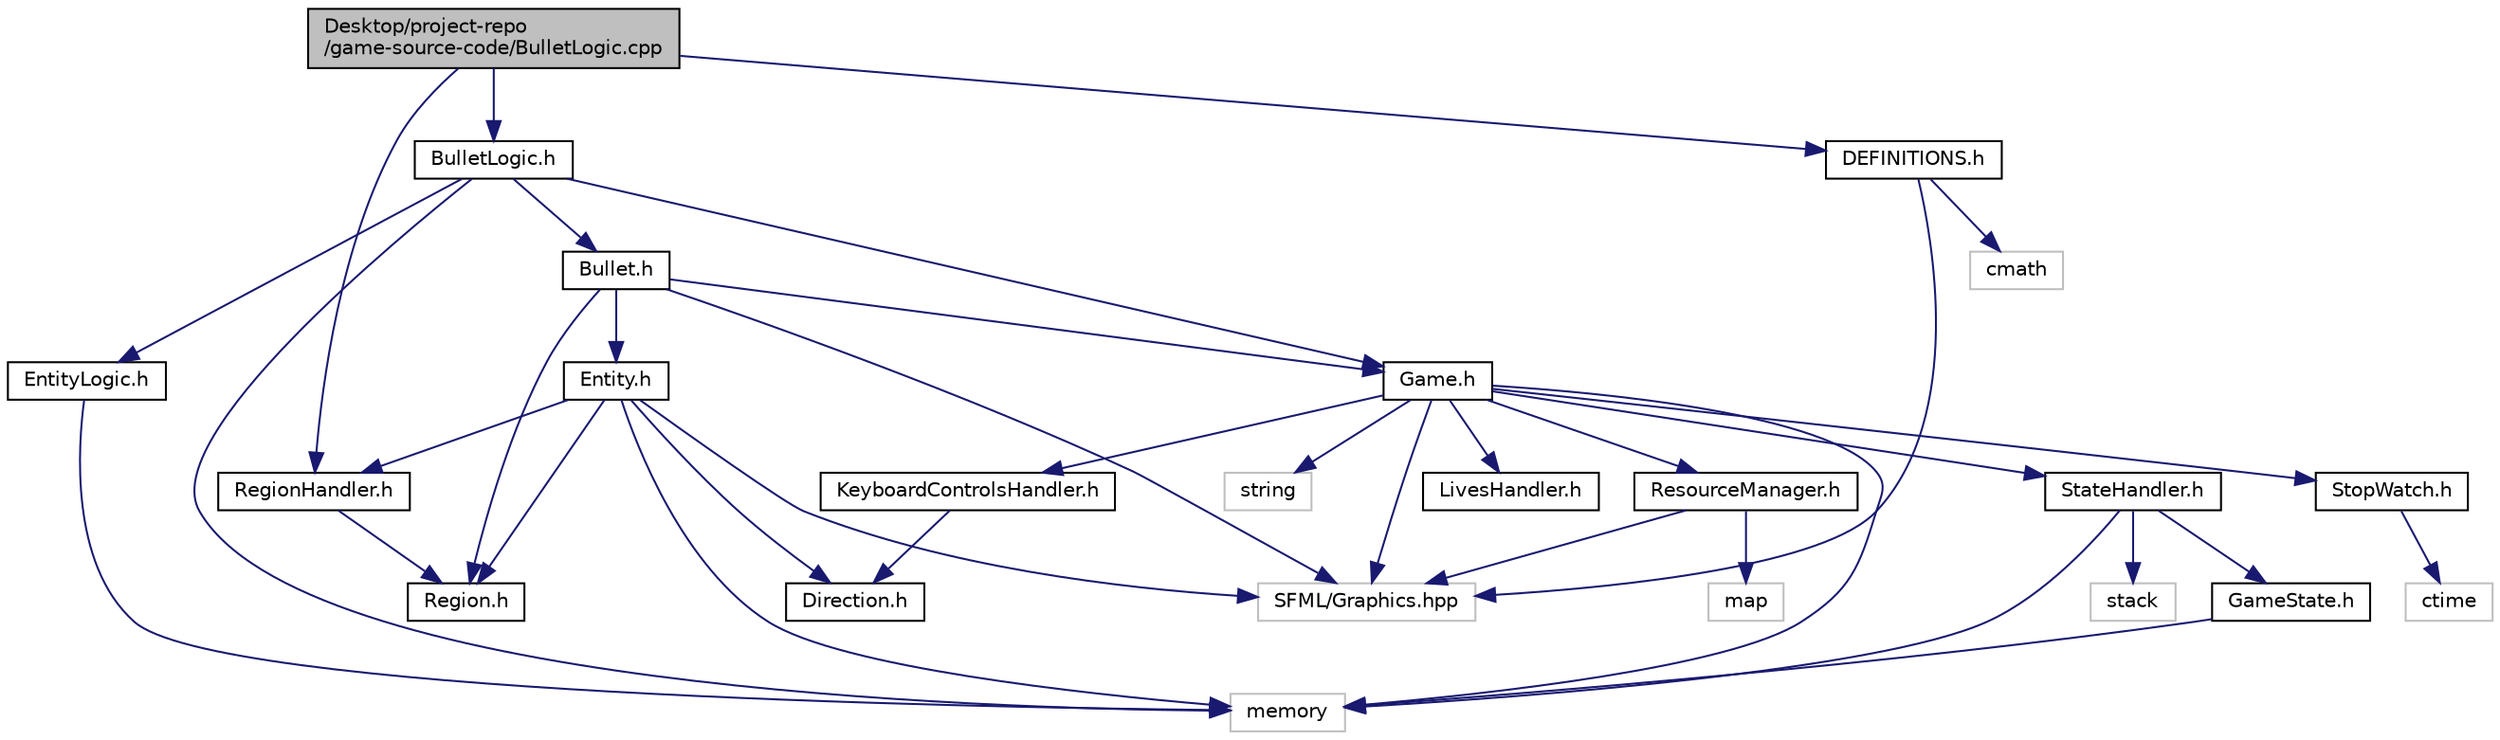digraph "Desktop/project-repo/game-source-code/BulletLogic.cpp"
{
  edge [fontname="Helvetica",fontsize="10",labelfontname="Helvetica",labelfontsize="10"];
  node [fontname="Helvetica",fontsize="10",shape=record];
  Node0 [label="Desktop/project-repo\l/game-source-code/BulletLogic.cpp",height=0.2,width=0.4,color="black", fillcolor="grey75", style="filled", fontcolor="black"];
  Node0 -> Node1 [color="midnightblue",fontsize="10",style="solid",fontname="Helvetica"];
  Node1 [label="BulletLogic.h",height=0.2,width=0.4,color="black", fillcolor="white", style="filled",URL="$_bullet_logic_8h.html",tooltip="Controls the movement/deletion of Bullets currently in the game. "];
  Node1 -> Node2 [color="midnightblue",fontsize="10",style="solid",fontname="Helvetica"];
  Node2 [label="memory",height=0.2,width=0.4,color="grey75", fillcolor="white", style="filled"];
  Node1 -> Node3 [color="midnightblue",fontsize="10",style="solid",fontname="Helvetica"];
  Node3 [label="Bullet.h",height=0.2,width=0.4,color="black", fillcolor="white", style="filled",URL="$_bullet_8h.html",tooltip="Bullet object that is shot from the Turret. "];
  Node3 -> Node4 [color="midnightblue",fontsize="10",style="solid",fontname="Helvetica"];
  Node4 [label="SFML/Graphics.hpp",height=0.2,width=0.4,color="grey75", fillcolor="white", style="filled"];
  Node3 -> Node5 [color="midnightblue",fontsize="10",style="solid",fontname="Helvetica"];
  Node5 [label="Entity.h",height=0.2,width=0.4,color="black", fillcolor="white", style="filled",URL="$_entity_8h.html",tooltip="Parent class from which all Entity objects inherit. "];
  Node5 -> Node4 [color="midnightblue",fontsize="10",style="solid",fontname="Helvetica"];
  Node5 -> Node2 [color="midnightblue",fontsize="10",style="solid",fontname="Helvetica"];
  Node5 -> Node6 [color="midnightblue",fontsize="10",style="solid",fontname="Helvetica"];
  Node6 [label="Direction.h",height=0.2,width=0.4,color="black", fillcolor="white", style="filled",URL="$_direction_8h.html"];
  Node5 -> Node7 [color="midnightblue",fontsize="10",style="solid",fontname="Helvetica"];
  Node7 [label="Region.h",height=0.2,width=0.4,color="black", fillcolor="white", style="filled",URL="$_region_8h.html"];
  Node5 -> Node8 [color="midnightblue",fontsize="10",style="solid",fontname="Helvetica"];
  Node8 [label="RegionHandler.h",height=0.2,width=0.4,color="black", fillcolor="white", style="filled",URL="$_region_handler_8h.html"];
  Node8 -> Node7 [color="midnightblue",fontsize="10",style="solid",fontname="Helvetica"];
  Node3 -> Node9 [color="midnightblue",fontsize="10",style="solid",fontname="Helvetica"];
  Node9 [label="Game.h",height=0.2,width=0.4,color="black", fillcolor="white", style="filled",URL="$_game_8h.html",tooltip="Struct containing objects of the Data layer that must be globally accessable for a particular instanc..."];
  Node9 -> Node4 [color="midnightblue",fontsize="10",style="solid",fontname="Helvetica"];
  Node9 -> Node2 [color="midnightblue",fontsize="10",style="solid",fontname="Helvetica"];
  Node9 -> Node10 [color="midnightblue",fontsize="10",style="solid",fontname="Helvetica"];
  Node10 [label="string",height=0.2,width=0.4,color="grey75", fillcolor="white", style="filled"];
  Node9 -> Node11 [color="midnightblue",fontsize="10",style="solid",fontname="Helvetica"];
  Node11 [label="KeyboardControlsHandler.h",height=0.2,width=0.4,color="black", fillcolor="white", style="filled",URL="$_keyboard_controls_handler_8h.html",tooltip="Handles the Direction of Turret object&#39;s movement and current shooting state. "];
  Node11 -> Node6 [color="midnightblue",fontsize="10",style="solid",fontname="Helvetica"];
  Node9 -> Node12 [color="midnightblue",fontsize="10",style="solid",fontname="Helvetica"];
  Node12 [label="LivesHandler.h",height=0.2,width=0.4,color="black", fillcolor="white", style="filled",URL="$_lives_handler_8h.html"];
  Node9 -> Node13 [color="midnightblue",fontsize="10",style="solid",fontname="Helvetica"];
  Node13 [label="ResourceManager.h",height=0.2,width=0.4,color="black", fillcolor="white", style="filled",URL="$_resource_manager_8h.html"];
  Node13 -> Node4 [color="midnightblue",fontsize="10",style="solid",fontname="Helvetica"];
  Node13 -> Node14 [color="midnightblue",fontsize="10",style="solid",fontname="Helvetica"];
  Node14 [label="map",height=0.2,width=0.4,color="grey75", fillcolor="white", style="filled"];
  Node9 -> Node15 [color="midnightblue",fontsize="10",style="solid",fontname="Helvetica"];
  Node15 [label="StateHandler.h",height=0.2,width=0.4,color="black", fillcolor="white", style="filled",URL="$_state_handler_8h.html"];
  Node15 -> Node2 [color="midnightblue",fontsize="10",style="solid",fontname="Helvetica"];
  Node15 -> Node16 [color="midnightblue",fontsize="10",style="solid",fontname="Helvetica"];
  Node16 [label="stack",height=0.2,width=0.4,color="grey75", fillcolor="white", style="filled"];
  Node15 -> Node17 [color="midnightblue",fontsize="10",style="solid",fontname="Helvetica"];
  Node17 [label="GameState.h",height=0.2,width=0.4,color="black", fillcolor="white", style="filled",URL="$_game_state_8h.html"];
  Node17 -> Node2 [color="midnightblue",fontsize="10",style="solid",fontname="Helvetica"];
  Node9 -> Node18 [color="midnightblue",fontsize="10",style="solid",fontname="Helvetica"];
  Node18 [label="StopWatch.h",height=0.2,width=0.4,color="black", fillcolor="white", style="filled",URL="$_stop_watch_8h.html",tooltip="Timer object. Provides alternative to sf::Clock objects. "];
  Node18 -> Node19 [color="midnightblue",fontsize="10",style="solid",fontname="Helvetica"];
  Node19 [label="ctime",height=0.2,width=0.4,color="grey75", fillcolor="white", style="filled"];
  Node3 -> Node7 [color="midnightblue",fontsize="10",style="solid",fontname="Helvetica"];
  Node1 -> Node20 [color="midnightblue",fontsize="10",style="solid",fontname="Helvetica"];
  Node20 [label="EntityLogic.h",height=0.2,width=0.4,color="black", fillcolor="white", style="filled",URL="$_entity_logic_8h.html",tooltip="Interface class for all Logic-related operation. Polymorphic in nature, see EntityLogic derived class..."];
  Node20 -> Node2 [color="midnightblue",fontsize="10",style="solid",fontname="Helvetica"];
  Node1 -> Node9 [color="midnightblue",fontsize="10",style="solid",fontname="Helvetica"];
  Node0 -> Node21 [color="midnightblue",fontsize="10",style="solid",fontname="Helvetica"];
  Node21 [label="DEFINITIONS.h",height=0.2,width=0.4,color="black", fillcolor="white", style="filled",URL="$_d_e_f_i_n_i_t_i_o_n_s_8h.html"];
  Node21 -> Node4 [color="midnightblue",fontsize="10",style="solid",fontname="Helvetica"];
  Node21 -> Node22 [color="midnightblue",fontsize="10",style="solid",fontname="Helvetica"];
  Node22 [label="cmath",height=0.2,width=0.4,color="grey75", fillcolor="white", style="filled"];
  Node0 -> Node8 [color="midnightblue",fontsize="10",style="solid",fontname="Helvetica"];
}
